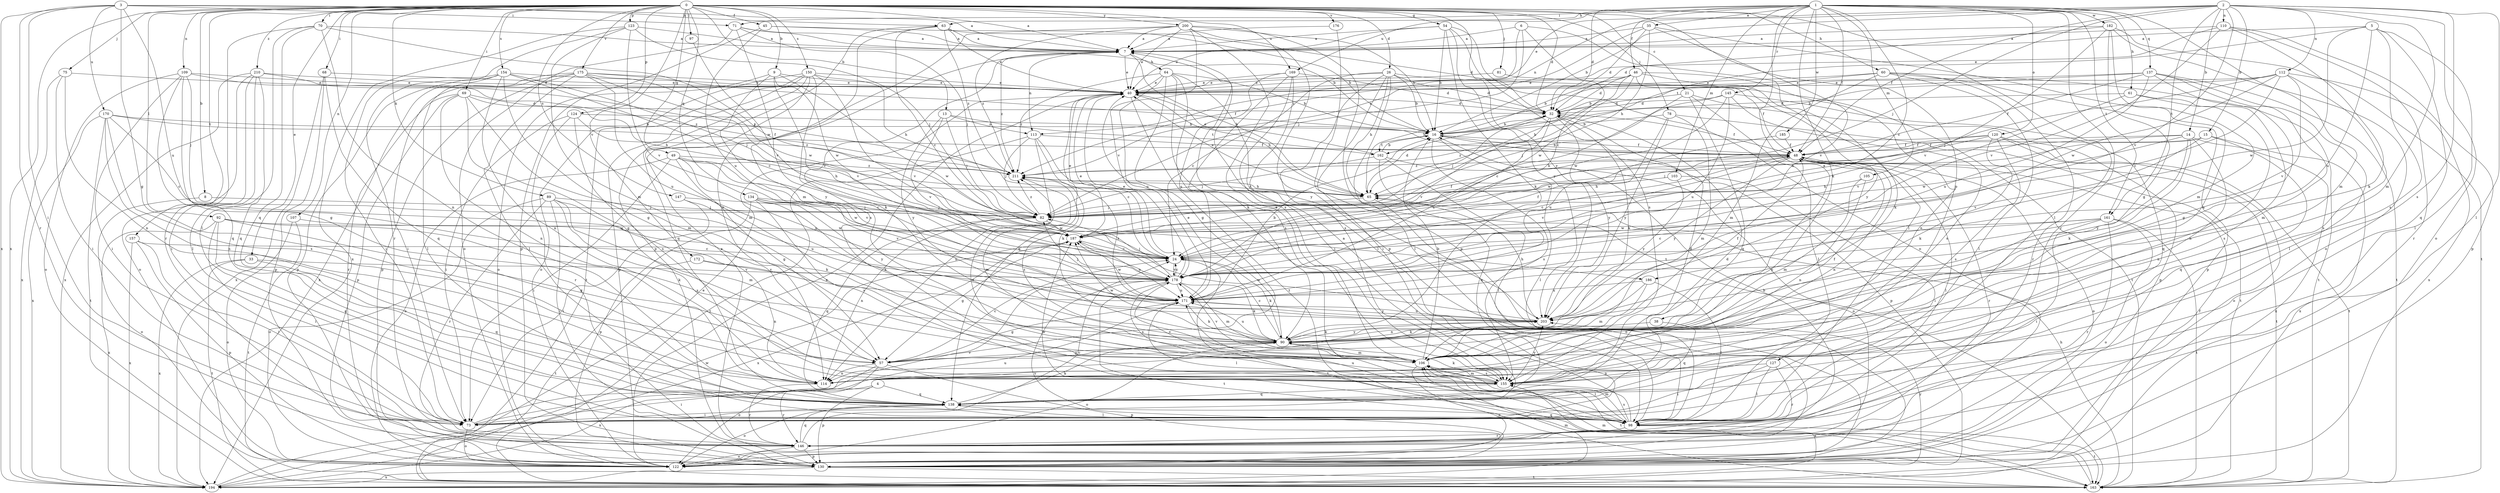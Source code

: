 strict digraph  {
0;
1;
2;
3;
4;
5;
6;
7;
8;
9;
13;
14;
15;
16;
21;
24;
26;
32;
33;
35;
38;
40;
45;
46;
48;
49;
54;
57;
60;
61;
63;
64;
65;
68;
69;
70;
71;
73;
75;
78;
81;
82;
89;
90;
92;
97;
98;
103;
105;
106;
107;
109;
110;
112;
113;
114;
120;
122;
123;
124;
127;
130;
134;
137;
138;
145;
146;
147;
150;
154;
155;
157;
161;
162;
163;
169;
170;
171;
172;
175;
176;
178;
182;
185;
186;
187;
194;
200;
203;
210;
211;
0 -> 7  [label=a];
0 -> 8  [label=b];
0 -> 9  [label=b];
0 -> 13  [label=b];
0 -> 21  [label=c];
0 -> 26  [label=d];
0 -> 32  [label=d];
0 -> 33  [label=e];
0 -> 45  [label=f];
0 -> 49  [label=g];
0 -> 54  [label=g];
0 -> 60  [label=h];
0 -> 68  [label=i];
0 -> 69  [label=i];
0 -> 70  [label=i];
0 -> 75  [label=j];
0 -> 78  [label=j];
0 -> 81  [label=j];
0 -> 89  [label=k];
0 -> 92  [label=l];
0 -> 97  [label=l];
0 -> 98  [label=l];
0 -> 107  [label=n];
0 -> 109  [label=n];
0 -> 123  [label=p];
0 -> 124  [label=p];
0 -> 127  [label=p];
0 -> 134  [label=q];
0 -> 147  [label=s];
0 -> 150  [label=s];
0 -> 154  [label=s];
0 -> 157  [label=t];
0 -> 169  [label=u];
0 -> 172  [label=v];
0 -> 175  [label=v];
0 -> 176  [label=v];
0 -> 194  [label=x];
0 -> 200  [label=y];
0 -> 203  [label=y];
0 -> 210  [label=z];
1 -> 24  [label=c];
1 -> 32  [label=d];
1 -> 35  [label=e];
1 -> 38  [label=e];
1 -> 46  [label=f];
1 -> 48  [label=f];
1 -> 61  [label=h];
1 -> 63  [label=h];
1 -> 71  [label=i];
1 -> 90  [label=k];
1 -> 103  [label=m];
1 -> 105  [label=m];
1 -> 106  [label=m];
1 -> 120  [label=o];
1 -> 137  [label=q];
1 -> 145  [label=r];
1 -> 146  [label=r];
1 -> 161  [label=t];
1 -> 169  [label=u];
1 -> 182  [label=w];
1 -> 185  [label=w];
2 -> 14  [label=b];
2 -> 15  [label=b];
2 -> 16  [label=b];
2 -> 40  [label=e];
2 -> 48  [label=f];
2 -> 82  [label=j];
2 -> 98  [label=l];
2 -> 106  [label=m];
2 -> 110  [label=n];
2 -> 112  [label=n];
2 -> 113  [label=n];
2 -> 122  [label=o];
2 -> 155  [label=s];
2 -> 161  [label=t];
2 -> 178  [label=v];
3 -> 7  [label=a];
3 -> 57  [label=g];
3 -> 63  [label=h];
3 -> 71  [label=i];
3 -> 73  [label=i];
3 -> 146  [label=r];
3 -> 170  [label=u];
3 -> 171  [label=u];
3 -> 194  [label=x];
4 -> 73  [label=i];
4 -> 130  [label=p];
4 -> 138  [label=q];
4 -> 146  [label=r];
5 -> 7  [label=a];
5 -> 98  [label=l];
5 -> 138  [label=q];
5 -> 155  [label=s];
5 -> 162  [label=t];
5 -> 171  [label=u];
5 -> 186  [label=w];
6 -> 7  [label=a];
6 -> 24  [label=c];
6 -> 82  [label=j];
6 -> 98  [label=l];
6 -> 211  [label=z];
7 -> 40  [label=e];
7 -> 64  [label=h];
7 -> 65  [label=h];
7 -> 113  [label=n];
7 -> 155  [label=s];
7 -> 211  [label=z];
8 -> 82  [label=j];
8 -> 122  [label=o];
9 -> 40  [label=e];
9 -> 122  [label=o];
9 -> 178  [label=v];
9 -> 186  [label=w];
9 -> 187  [label=w];
9 -> 203  [label=y];
13 -> 82  [label=j];
13 -> 113  [label=n];
13 -> 162  [label=t];
13 -> 178  [label=v];
13 -> 203  [label=y];
14 -> 48  [label=f];
14 -> 65  [label=h];
14 -> 90  [label=k];
14 -> 114  [label=n];
14 -> 187  [label=w];
14 -> 194  [label=x];
14 -> 203  [label=y];
15 -> 48  [label=f];
15 -> 65  [label=h];
15 -> 138  [label=q];
15 -> 178  [label=v];
15 -> 194  [label=x];
16 -> 48  [label=f];
16 -> 98  [label=l];
16 -> 130  [label=p];
16 -> 155  [label=s];
16 -> 162  [label=t];
21 -> 24  [label=c];
21 -> 32  [label=d];
21 -> 98  [label=l];
21 -> 130  [label=p];
21 -> 138  [label=q];
24 -> 40  [label=e];
24 -> 90  [label=k];
24 -> 163  [label=t];
24 -> 178  [label=v];
26 -> 16  [label=b];
26 -> 24  [label=c];
26 -> 32  [label=d];
26 -> 40  [label=e];
26 -> 48  [label=f];
26 -> 65  [label=h];
26 -> 73  [label=i];
26 -> 98  [label=l];
26 -> 155  [label=s];
32 -> 16  [label=b];
32 -> 48  [label=f];
32 -> 82  [label=j];
32 -> 90  [label=k];
32 -> 171  [label=u];
32 -> 178  [label=v];
32 -> 203  [label=y];
33 -> 138  [label=q];
33 -> 163  [label=t];
33 -> 178  [label=v];
33 -> 194  [label=x];
35 -> 7  [label=a];
35 -> 32  [label=d];
35 -> 65  [label=h];
35 -> 114  [label=n];
35 -> 178  [label=v];
35 -> 211  [label=z];
38 -> 90  [label=k];
38 -> 138  [label=q];
40 -> 32  [label=d];
40 -> 65  [label=h];
40 -> 138  [label=q];
40 -> 163  [label=t];
45 -> 7  [label=a];
45 -> 16  [label=b];
45 -> 130  [label=p];
45 -> 171  [label=u];
46 -> 16  [label=b];
46 -> 32  [label=d];
46 -> 40  [label=e];
46 -> 65  [label=h];
46 -> 90  [label=k];
46 -> 114  [label=n];
46 -> 187  [label=w];
46 -> 203  [label=y];
48 -> 16  [label=b];
48 -> 24  [label=c];
48 -> 98  [label=l];
48 -> 114  [label=n];
48 -> 122  [label=o];
48 -> 146  [label=r];
48 -> 163  [label=t];
48 -> 178  [label=v];
48 -> 203  [label=y];
48 -> 211  [label=z];
49 -> 24  [label=c];
49 -> 57  [label=g];
49 -> 65  [label=h];
49 -> 73  [label=i];
49 -> 122  [label=o];
49 -> 171  [label=u];
49 -> 178  [label=v];
49 -> 211  [label=z];
54 -> 7  [label=a];
54 -> 16  [label=b];
54 -> 40  [label=e];
54 -> 90  [label=k];
54 -> 122  [label=o];
54 -> 155  [label=s];
54 -> 203  [label=y];
57 -> 24  [label=c];
57 -> 114  [label=n];
57 -> 122  [label=o];
57 -> 130  [label=p];
57 -> 194  [label=x];
60 -> 40  [label=e];
60 -> 65  [label=h];
60 -> 98  [label=l];
60 -> 106  [label=m];
60 -> 130  [label=p];
60 -> 146  [label=r];
60 -> 163  [label=t];
61 -> 32  [label=d];
61 -> 114  [label=n];
61 -> 155  [label=s];
61 -> 178  [label=v];
63 -> 7  [label=a];
63 -> 24  [label=c];
63 -> 32  [label=d];
63 -> 40  [label=e];
63 -> 106  [label=m];
63 -> 130  [label=p];
63 -> 211  [label=z];
64 -> 16  [label=b];
64 -> 40  [label=e];
64 -> 57  [label=g];
64 -> 98  [label=l];
64 -> 155  [label=s];
64 -> 171  [label=u];
64 -> 203  [label=y];
64 -> 211  [label=z];
65 -> 32  [label=d];
65 -> 40  [label=e];
65 -> 82  [label=j];
65 -> 122  [label=o];
65 -> 211  [label=z];
68 -> 40  [label=e];
68 -> 130  [label=p];
68 -> 138  [label=q];
68 -> 194  [label=x];
69 -> 32  [label=d];
69 -> 57  [label=g];
69 -> 65  [label=h];
69 -> 106  [label=m];
69 -> 114  [label=n];
69 -> 130  [label=p];
69 -> 146  [label=r];
70 -> 7  [label=a];
70 -> 82  [label=j];
70 -> 98  [label=l];
70 -> 114  [label=n];
70 -> 138  [label=q];
70 -> 146  [label=r];
71 -> 7  [label=a];
71 -> 16  [label=b];
71 -> 82  [label=j];
71 -> 122  [label=o];
71 -> 178  [label=v];
73 -> 122  [label=o];
73 -> 171  [label=u];
73 -> 178  [label=v];
75 -> 40  [label=e];
75 -> 73  [label=i];
75 -> 114  [label=n];
75 -> 194  [label=x];
78 -> 16  [label=b];
78 -> 106  [label=m];
78 -> 163  [label=t];
78 -> 171  [label=u];
78 -> 203  [label=y];
81 -> 40  [label=e];
81 -> 163  [label=t];
82 -> 48  [label=f];
82 -> 114  [label=n];
82 -> 138  [label=q];
82 -> 187  [label=w];
82 -> 211  [label=z];
89 -> 82  [label=j];
89 -> 90  [label=k];
89 -> 98  [label=l];
89 -> 106  [label=m];
89 -> 122  [label=o];
89 -> 146  [label=r];
89 -> 155  [label=s];
90 -> 24  [label=c];
90 -> 40  [label=e];
90 -> 57  [label=g];
90 -> 106  [label=m];
90 -> 122  [label=o];
90 -> 171  [label=u];
90 -> 187  [label=w];
90 -> 203  [label=y];
92 -> 57  [label=g];
92 -> 73  [label=i];
92 -> 90  [label=k];
92 -> 138  [label=q];
92 -> 187  [label=w];
92 -> 194  [label=x];
97 -> 187  [label=w];
98 -> 7  [label=a];
98 -> 106  [label=m];
98 -> 138  [label=q];
98 -> 146  [label=r];
98 -> 155  [label=s];
98 -> 163  [label=t];
98 -> 171  [label=u];
98 -> 187  [label=w];
103 -> 65  [label=h];
103 -> 73  [label=i];
103 -> 203  [label=y];
105 -> 65  [label=h];
105 -> 106  [label=m];
105 -> 114  [label=n];
106 -> 7  [label=a];
106 -> 16  [label=b];
106 -> 48  [label=f];
106 -> 98  [label=l];
106 -> 122  [label=o];
106 -> 155  [label=s];
106 -> 163  [label=t];
106 -> 178  [label=v];
106 -> 211  [label=z];
107 -> 122  [label=o];
107 -> 163  [label=t];
107 -> 187  [label=w];
109 -> 40  [label=e];
109 -> 57  [label=g];
109 -> 73  [label=i];
109 -> 82  [label=j];
109 -> 122  [label=o];
109 -> 138  [label=q];
109 -> 211  [label=z];
110 -> 7  [label=a];
110 -> 40  [label=e];
110 -> 90  [label=k];
110 -> 130  [label=p];
110 -> 146  [label=r];
110 -> 178  [label=v];
112 -> 16  [label=b];
112 -> 24  [label=c];
112 -> 40  [label=e];
112 -> 82  [label=j];
112 -> 155  [label=s];
112 -> 178  [label=v];
112 -> 187  [label=w];
112 -> 194  [label=x];
113 -> 24  [label=c];
113 -> 48  [label=f];
113 -> 82  [label=j];
113 -> 90  [label=k];
113 -> 114  [label=n];
113 -> 163  [label=t];
114 -> 146  [label=r];
120 -> 48  [label=f];
120 -> 82  [label=j];
120 -> 90  [label=k];
120 -> 122  [label=o];
120 -> 155  [label=s];
120 -> 163  [label=t];
120 -> 211  [label=z];
122 -> 40  [label=e];
123 -> 7  [label=a];
123 -> 82  [label=j];
123 -> 106  [label=m];
123 -> 146  [label=r];
123 -> 178  [label=v];
123 -> 194  [label=x];
124 -> 16  [label=b];
124 -> 73  [label=i];
124 -> 146  [label=r];
124 -> 155  [label=s];
124 -> 211  [label=z];
127 -> 73  [label=i];
127 -> 98  [label=l];
127 -> 114  [label=n];
127 -> 146  [label=r];
130 -> 48  [label=f];
130 -> 163  [label=t];
130 -> 178  [label=v];
130 -> 194  [label=x];
130 -> 203  [label=y];
134 -> 82  [label=j];
134 -> 90  [label=k];
134 -> 130  [label=p];
134 -> 155  [label=s];
134 -> 178  [label=v];
134 -> 187  [label=w];
134 -> 203  [label=y];
137 -> 16  [label=b];
137 -> 40  [label=e];
137 -> 48  [label=f];
137 -> 57  [label=g];
137 -> 98  [label=l];
137 -> 106  [label=m];
137 -> 163  [label=t];
137 -> 171  [label=u];
138 -> 32  [label=d];
138 -> 73  [label=i];
138 -> 90  [label=k];
138 -> 98  [label=l];
138 -> 122  [label=o];
145 -> 32  [label=d];
145 -> 82  [label=j];
145 -> 138  [label=q];
145 -> 155  [label=s];
145 -> 171  [label=u];
145 -> 187  [label=w];
146 -> 7  [label=a];
146 -> 16  [label=b];
146 -> 24  [label=c];
146 -> 122  [label=o];
146 -> 130  [label=p];
146 -> 138  [label=q];
147 -> 73  [label=i];
147 -> 82  [label=j];
147 -> 171  [label=u];
150 -> 40  [label=e];
150 -> 65  [label=h];
150 -> 90  [label=k];
150 -> 106  [label=m];
150 -> 122  [label=o];
150 -> 130  [label=p];
150 -> 138  [label=q];
150 -> 163  [label=t];
150 -> 178  [label=v];
154 -> 24  [label=c];
154 -> 40  [label=e];
154 -> 57  [label=g];
154 -> 73  [label=i];
154 -> 82  [label=j];
154 -> 98  [label=l];
154 -> 114  [label=n];
154 -> 130  [label=p];
155 -> 32  [label=d];
155 -> 90  [label=k];
155 -> 106  [label=m];
155 -> 138  [label=q];
155 -> 178  [label=v];
155 -> 203  [label=y];
155 -> 211  [label=z];
157 -> 24  [label=c];
157 -> 73  [label=i];
157 -> 130  [label=p];
157 -> 194  [label=x];
161 -> 24  [label=c];
161 -> 73  [label=i];
161 -> 122  [label=o];
161 -> 146  [label=r];
161 -> 163  [label=t];
161 -> 187  [label=w];
161 -> 203  [label=y];
162 -> 16  [label=b];
162 -> 40  [label=e];
162 -> 82  [label=j];
162 -> 98  [label=l];
162 -> 122  [label=o];
162 -> 138  [label=q];
163 -> 65  [label=h];
163 -> 106  [label=m];
169 -> 32  [label=d];
169 -> 40  [label=e];
169 -> 73  [label=i];
169 -> 90  [label=k];
169 -> 98  [label=l];
169 -> 171  [label=u];
170 -> 16  [label=b];
170 -> 24  [label=c];
170 -> 48  [label=f];
170 -> 114  [label=n];
170 -> 155  [label=s];
170 -> 163  [label=t];
170 -> 194  [label=x];
171 -> 16  [label=b];
171 -> 57  [label=g];
171 -> 82  [label=j];
171 -> 90  [label=k];
171 -> 98  [label=l];
171 -> 187  [label=w];
171 -> 203  [label=y];
171 -> 211  [label=z];
172 -> 114  [label=n];
172 -> 163  [label=t];
172 -> 178  [label=v];
175 -> 24  [label=c];
175 -> 40  [label=e];
175 -> 48  [label=f];
175 -> 73  [label=i];
175 -> 98  [label=l];
175 -> 130  [label=p];
175 -> 171  [label=u];
175 -> 187  [label=w];
175 -> 194  [label=x];
176 -> 7  [label=a];
176 -> 130  [label=p];
178 -> 24  [label=c];
178 -> 40  [label=e];
178 -> 82  [label=j];
178 -> 90  [label=k];
178 -> 106  [label=m];
178 -> 155  [label=s];
178 -> 163  [label=t];
178 -> 171  [label=u];
182 -> 7  [label=a];
182 -> 32  [label=d];
182 -> 57  [label=g];
182 -> 106  [label=m];
182 -> 122  [label=o];
182 -> 163  [label=t];
182 -> 178  [label=v];
185 -> 48  [label=f];
185 -> 187  [label=w];
186 -> 98  [label=l];
186 -> 106  [label=m];
186 -> 114  [label=n];
186 -> 171  [label=u];
187 -> 24  [label=c];
187 -> 40  [label=e];
187 -> 48  [label=f];
187 -> 57  [label=g];
187 -> 171  [label=u];
187 -> 194  [label=x];
194 -> 40  [label=e];
194 -> 106  [label=m];
194 -> 155  [label=s];
194 -> 187  [label=w];
200 -> 7  [label=a];
200 -> 16  [label=b];
200 -> 40  [label=e];
200 -> 114  [label=n];
200 -> 130  [label=p];
200 -> 155  [label=s];
200 -> 163  [label=t];
200 -> 178  [label=v];
200 -> 211  [label=z];
203 -> 48  [label=f];
203 -> 65  [label=h];
203 -> 90  [label=k];
203 -> 171  [label=u];
203 -> 187  [label=w];
210 -> 40  [label=e];
210 -> 73  [label=i];
210 -> 98  [label=l];
210 -> 122  [label=o];
210 -> 138  [label=q];
210 -> 194  [label=x];
210 -> 211  [label=z];
211 -> 65  [label=h];
211 -> 106  [label=m];
}
